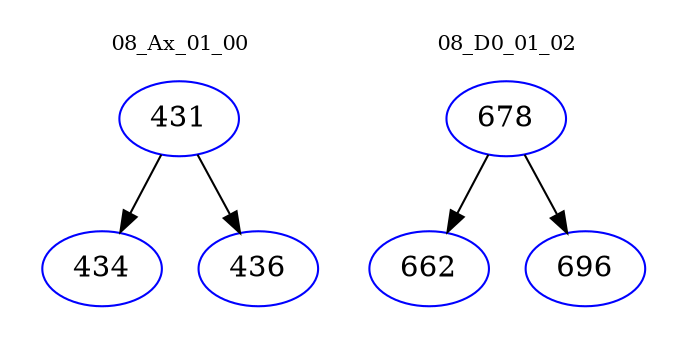 digraph{
subgraph cluster_0 {
color = white
label = "08_Ax_01_00";
fontsize=10;
T0_431 [label="431", color="blue"]
T0_431 -> T0_434 [color="black"]
T0_434 [label="434", color="blue"]
T0_431 -> T0_436 [color="black"]
T0_436 [label="436", color="blue"]
}
subgraph cluster_1 {
color = white
label = "08_D0_01_02";
fontsize=10;
T1_678 [label="678", color="blue"]
T1_678 -> T1_662 [color="black"]
T1_662 [label="662", color="blue"]
T1_678 -> T1_696 [color="black"]
T1_696 [label="696", color="blue"]
}
}
